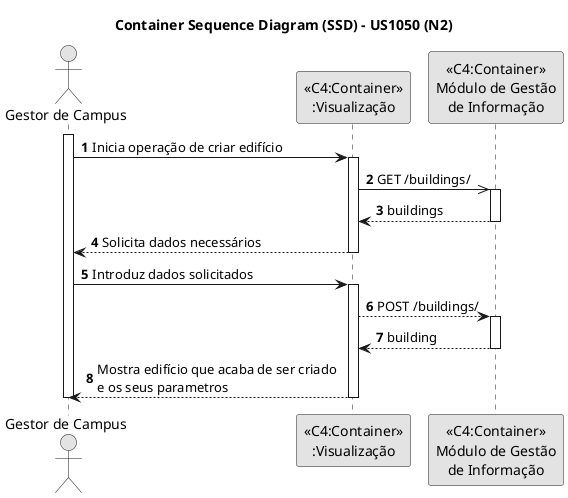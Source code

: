 @startuml
skinparam monochrome true
skinparam packageStyle rectangle
skinparam shadowing false

title Container Sequence Diagram (SSD) - US1050 (N2)

autonumber

actor "Gestor de Campus"

activate "Gestor de Campus"
"Gestor de Campus" -> "<<C4:Container>>\n:Visualização": Inicia operação de criar edifício
activate "<<C4:Container>>\n:Visualização"
"<<C4:Container>>\n:Visualização" ->> "<<C4:Container>>\nMódulo de Gestão\nde Informação": GET /buildings/
activate "<<C4:Container>>\nMódulo de Gestão\nde Informação"
"<<C4:Container>>\nMódulo de Gestão\nde Informação" --> "<<C4:Container>>\n:Visualização": buildings
deactivate "<<C4:Container>>\nMódulo de Gestão\nde Informação"
"<<C4:Container>>\n:Visualização" --> "Gestor de Campus": Solicita dados necessários
deactivate "<<C4:Container>>\n:Visualização"

"Gestor de Campus" -> "<<C4:Container>>\n:Visualização": Introduz dados solicitados
activate "<<C4:Container>>\n:Visualização"
"<<C4:Container>>\n:Visualização" --> "<<C4:Container>>\nMódulo de Gestão\nde Informação": POST /buildings/
activate "<<C4:Container>>\nMódulo de Gestão\nde Informação"
"<<C4:Container>>\nMódulo de Gestão\nde Informação" --> "<<C4:Container>>\n:Visualização": building
deactivate "<<C4:Container>>\nMódulo de Gestão\nde Informação"
"Gestor de Campus" <-- "<<C4:Container>>\n:Visualização": Mostra edifício que acaba de ser criado\ne os seus parametros
deactivate "<<C4:Container>>\n:Visualização"
deactivate "Gestor de Campus"

@enduml
